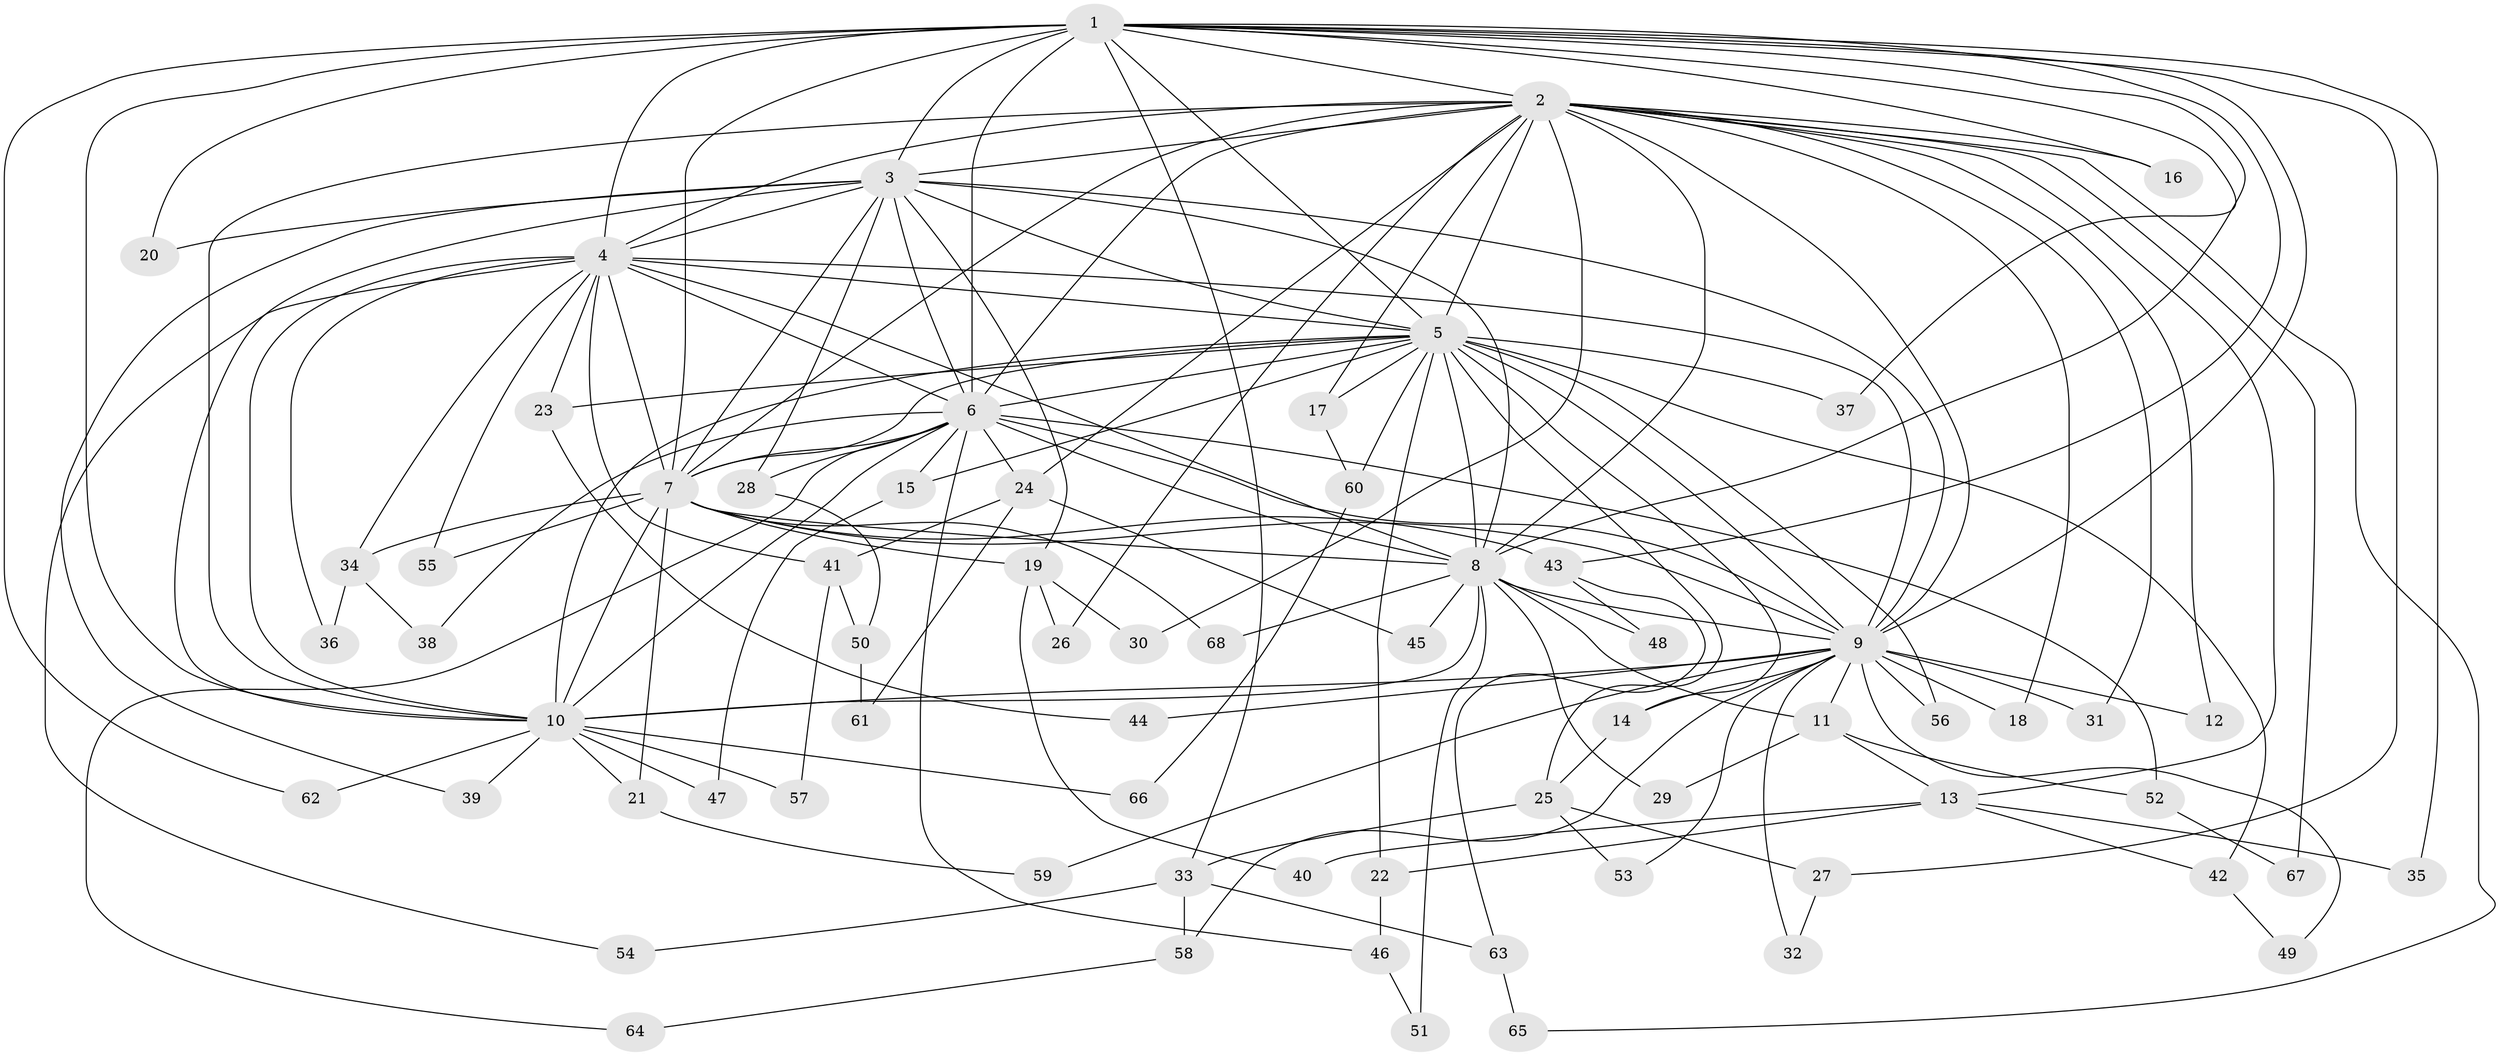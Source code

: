 // Generated by graph-tools (version 1.1) at 2025/13/03/09/25 04:13:48]
// undirected, 68 vertices, 161 edges
graph export_dot {
graph [start="1"]
  node [color=gray90,style=filled];
  1;
  2;
  3;
  4;
  5;
  6;
  7;
  8;
  9;
  10;
  11;
  12;
  13;
  14;
  15;
  16;
  17;
  18;
  19;
  20;
  21;
  22;
  23;
  24;
  25;
  26;
  27;
  28;
  29;
  30;
  31;
  32;
  33;
  34;
  35;
  36;
  37;
  38;
  39;
  40;
  41;
  42;
  43;
  44;
  45;
  46;
  47;
  48;
  49;
  50;
  51;
  52;
  53;
  54;
  55;
  56;
  57;
  58;
  59;
  60;
  61;
  62;
  63;
  64;
  65;
  66;
  67;
  68;
  1 -- 2;
  1 -- 3;
  1 -- 4;
  1 -- 5;
  1 -- 6;
  1 -- 7;
  1 -- 8;
  1 -- 9;
  1 -- 10;
  1 -- 16;
  1 -- 20;
  1 -- 27;
  1 -- 33;
  1 -- 35;
  1 -- 37;
  1 -- 43;
  1 -- 62;
  2 -- 3;
  2 -- 4;
  2 -- 5;
  2 -- 6;
  2 -- 7;
  2 -- 8;
  2 -- 9;
  2 -- 10;
  2 -- 12;
  2 -- 13;
  2 -- 16;
  2 -- 17;
  2 -- 18;
  2 -- 24;
  2 -- 26;
  2 -- 30;
  2 -- 31;
  2 -- 65;
  2 -- 67;
  3 -- 4;
  3 -- 5;
  3 -- 6;
  3 -- 7;
  3 -- 8;
  3 -- 9;
  3 -- 10;
  3 -- 19;
  3 -- 20;
  3 -- 28;
  3 -- 39;
  4 -- 5;
  4 -- 6;
  4 -- 7;
  4 -- 8;
  4 -- 9;
  4 -- 10;
  4 -- 23;
  4 -- 34;
  4 -- 36;
  4 -- 41;
  4 -- 54;
  4 -- 55;
  5 -- 6;
  5 -- 7;
  5 -- 8;
  5 -- 9;
  5 -- 10;
  5 -- 14;
  5 -- 15;
  5 -- 17;
  5 -- 22;
  5 -- 23;
  5 -- 25;
  5 -- 37;
  5 -- 42;
  5 -- 56;
  5 -- 60;
  6 -- 7;
  6 -- 8;
  6 -- 9;
  6 -- 10;
  6 -- 15;
  6 -- 24;
  6 -- 28;
  6 -- 38;
  6 -- 46;
  6 -- 52;
  6 -- 64;
  7 -- 8;
  7 -- 9;
  7 -- 10;
  7 -- 19;
  7 -- 21;
  7 -- 34;
  7 -- 43;
  7 -- 55;
  7 -- 68;
  8 -- 9;
  8 -- 10;
  8 -- 11;
  8 -- 29;
  8 -- 45;
  8 -- 48;
  8 -- 51;
  8 -- 68;
  9 -- 10;
  9 -- 11;
  9 -- 12;
  9 -- 14;
  9 -- 18;
  9 -- 31;
  9 -- 32;
  9 -- 44;
  9 -- 49;
  9 -- 53;
  9 -- 56;
  9 -- 58;
  9 -- 59;
  10 -- 21;
  10 -- 39;
  10 -- 47;
  10 -- 57;
  10 -- 62;
  10 -- 66;
  11 -- 13;
  11 -- 29;
  11 -- 52;
  13 -- 22;
  13 -- 35;
  13 -- 40;
  13 -- 42;
  14 -- 25;
  15 -- 47;
  17 -- 60;
  19 -- 26;
  19 -- 30;
  19 -- 40;
  21 -- 59;
  22 -- 46;
  23 -- 44;
  24 -- 41;
  24 -- 45;
  24 -- 61;
  25 -- 27;
  25 -- 33;
  25 -- 53;
  27 -- 32;
  28 -- 50;
  33 -- 54;
  33 -- 58;
  33 -- 63;
  34 -- 36;
  34 -- 38;
  41 -- 50;
  41 -- 57;
  42 -- 49;
  43 -- 48;
  43 -- 63;
  46 -- 51;
  50 -- 61;
  52 -- 67;
  58 -- 64;
  60 -- 66;
  63 -- 65;
}
